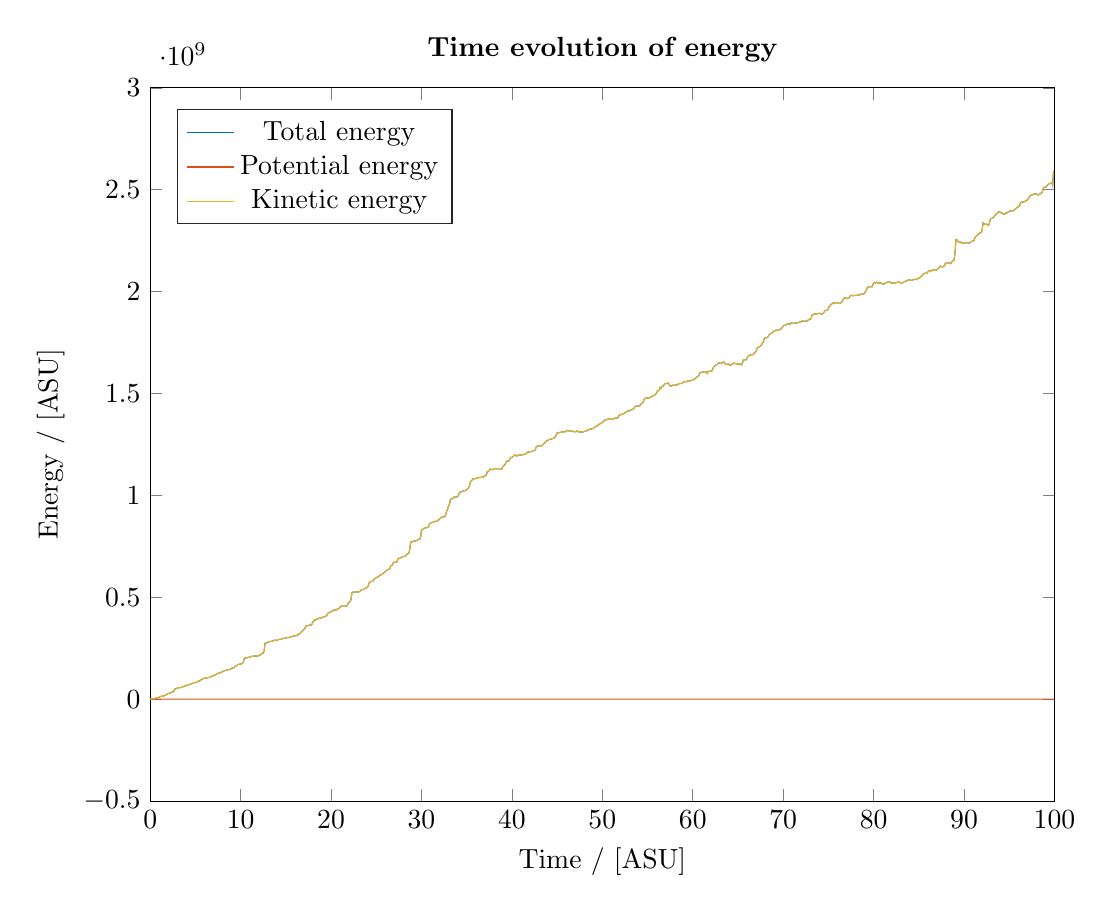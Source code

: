 % This file was created by matlab2tikz.
%
%The latest updates can be retrieved from
%  http://www.mathworks.com/matlabcentral/fileexchange/22022-matlab2tikz-matlab2tikz
%where you can also make suggestions and rate matlab2tikz.
%
\definecolor{mycolor1}{rgb}{0.0,0.447,0.741}%
\definecolor{mycolor2}{rgb}{0.85,0.325,0.098}%
\definecolor{mycolor3}{rgb}{0.929,0.694,0.125}%
%
\begin{tikzpicture}

\begin{axis}[%
width=4.521in,
height=3.566in,
at={(0.758in,0.481in)},
scale only axis,
xmin=0,
xmax=100,
xlabel={Time / [ASU]},
ymin=-500000000,
ymax=3000000000,
ylabel={Energy / [ASU]},
axis background/.style={fill=white},
title style={font=\bfseries},
title={Time evolution of energy},
legend style={draw=white!15!black},
legend pos = {north west}
]
\addplot [color=mycolor1,solid]
  table[row sep=crcr]{%
0	-857.028\\
0.1	24095.595\\
0.2	368482.819\\
0.3	1345138.075\\
0.4	2290709.743\\
0.5	4028094.697\\
0.6	5098138.107\\
0.7	5828281.208\\
0.8	6567207.687\\
0.9	7858390.809\\
1	9842270.926\\
1.1	12588912.079\\
1.2	13906521.281\\
1.3	14363649.642\\
1.4	15127580.111\\
1.5	16948566.458\\
1.6	17909643.987\\
1.7	20367468.114\\
1.8	22869417.534\\
1.9	25193878.986\\
2	28342826.453\\
2.1	28839450.394\\
2.2	30331130.325\\
2.3	32527871.729\\
2.4	34634700.035\\
2.5	35313003.667\\
2.6	38613194.399\\
2.7	48638010.549\\
2.8	50151638.155\\
2.9	52594947.347\\
3	54230397.151\\
3.1	55551364.039\\
3.2	56353883.51\\
3.3	56770473.197\\
3.4	57220501.723\\
3.5	58584395.364\\
3.6	60569094.759\\
3.7	62692067.526\\
3.8	64324208.089\\
3.9	65762722.53\\
4	67438763.694\\
4.1	69552209.753\\
4.2	70430322.409\\
4.3	71847176.29\\
4.4	73325428.205\\
4.5	75173440.891\\
4.6	76403186.433\\
4.7	78042735.944\\
4.8	80436309.977\\
4.9	81020332.279\\
5	81313509.782\\
5.1	82973294.789\\
5.2	85802275.011\\
5.3	88124809.101\\
5.4	89401665.464\\
5.5	91378296.636\\
5.6	94524164.107\\
5.7	96460820.784\\
5.8	99448900.637\\
5.9	101522748.399\\
6	102529727.869\\
6.1	103489313.321\\
6.2	104609660.097\\
6.3	105365082.445\\
6.4	105532086.523\\
6.5	106508943.873\\
6.6	108344488.38\\
6.7	110121709.841\\
6.8	111763183.377\\
6.9	113233765.036\\
7	116169073.105\\
7.1	118104490.639\\
7.2	119355631.623\\
7.3	121436893.146\\
7.4	125414597.419\\
7.5	126664833.78\\
7.6	127860903.36\\
7.7	128494359.192\\
7.8	131509667.07\\
7.9	132868415.092\\
8	135953076.513\\
8.1	137422666.276\\
8.2	139361879.153\\
8.3	141303725.826\\
8.4	142346542.104\\
8.5	142517633.704\\
8.6	144270108.287\\
8.7	145170602.052\\
8.8	145451627.126\\
8.9	147643891.664\\
9	151447749.279\\
9.1	152875540.147\\
9.2	153359136.418\\
9.3	156236432.068\\
9.4	162088141.352\\
9.5	163921802.143\\
9.6	165654966.041\\
9.7	169058975.3\\
9.8	171540103.787\\
9.9	172046015.051\\
10	172736806.825\\
10.1	173685307.564\\
10.2	175732714.434\\
10.3	183295170.197\\
10.4	200797840.364\\
10.5	201756614.886\\
10.6	202525726.569\\
10.7	203422576.566\\
10.8	203624812.417\\
10.9	205182760.122\\
11	207087252.936\\
11.1	208871185.231\\
11.2	210006366.146\\
11.3	210255337.317\\
11.4	210892225.799\\
11.5	211806782.27\\
11.6	212371310.833\\
11.7	211843505.381\\
11.8	211416643.409\\
11.9	212026648.166\\
12	214093501.26\\
12.1	216844292.764\\
12.2	217815810.938\\
12.3	221439033.829\\
12.4	225262649.954\\
12.5	225909529.348\\
12.6	236861155.367\\
12.7	275089737.413\\
12.8	275934219.246\\
12.9	277004785.041\\
13	279092318.458\\
13.1	280791193.737\\
13.2	282402272.267\\
13.3	283471815.503\\
13.4	283847235.498\\
13.5	284676749.721\\
13.6	286699415.388\\
13.7	289321199.124\\
13.8	289394353.163\\
13.9	288548264.483\\
14	288333036.015\\
14.1	290495916.64\\
14.2	293607656.521\\
14.3	293674332.207\\
14.4	293411859.06\\
14.5	294030063.274\\
14.6	295972105.034\\
14.7	298374422.487\\
14.8	298514850.406\\
14.9	299809775.519\\
15	301295545.583\\
15.1	301679837.542\\
15.2	301860737.501\\
15.3	303144766.529\\
15.4	302825554.936\\
15.5	304036624.454\\
15.6	306718791.174\\
15.7	308355795.356\\
15.8	309576938.341\\
15.9	310345230.232\\
16	311016053.138\\
16.1	312132047.851\\
16.2	312627741.037\\
16.3	311755558.013\\
16.4	320523105.808\\
16.5	320510118.379\\
16.6	323311961.732\\
16.7	330599491.707\\
16.8	332636466.876\\
16.9	339348531.985\\
17	341513488.847\\
17.1	348059683.421\\
17.2	358403752.442\\
17.3	359870723.212\\
17.4	360714889.107\\
17.5	361480827.997\\
17.6	363364939.707\\
17.7	363760352.832\\
17.8	364060902.658\\
17.9	369031431.985\\
18	381228445.351\\
18.1	383351806.615\\
18.2	388212224.37\\
18.3	388988339.403\\
18.4	391771464.538\\
18.5	394362065.189\\
18.6	395646513.83\\
18.7	397945075.072\\
18.8	398553259.531\\
18.9	398321093.928\\
19	400935192.12\\
19.1	402946871.205\\
19.2	403766205.132\\
19.3	405453707.441\\
19.4	407301724.885\\
19.5	409720817.222\\
19.6	416568717.528\\
19.7	424105779.743\\
19.8	425676240.953\\
19.9	427654736.783\\
20	429356679.885\\
20.1	431715546.836\\
20.2	434805900.016\\
20.3	437406645.877\\
20.4	437919276.065\\
20.5	438375024.856\\
20.6	438841242.669\\
20.7	442556269.413\\
20.8	443977557.285\\
20.9	446017862.133\\
21	451845473.276\\
21.1	456739353.056\\
21.2	456658388.808\\
21.3	457840365.366\\
21.4	459058450.613\\
21.5	458423564.033\\
21.6	457393070.585\\
21.7	456942850.722\\
21.8	461463687.018\\
21.9	471061340.737\\
22	477202160.446\\
22.1	478705123.467\\
22.2	488435615.822\\
22.3	521134981.07\\
22.4	525049019.831\\
22.5	525474981.692\\
22.6	525181723.696\\
22.7	526417843.803\\
22.8	527317635.269\\
22.9	525803314.78\\
23	525764500.871\\
23.1	527336477.766\\
23.2	529916180.01\\
23.3	534508518.127\\
23.4	537383594.865\\
23.5	537774918.834\\
23.6	539073024.556\\
23.7	542718243.465\\
23.8	544188970.767\\
23.9	545942054.753\\
24	548359291.418\\
24.1	554984302.575\\
24.2	570380538.207\\
24.3	574466807.614\\
24.4	577988845.924\\
24.5	578011702.542\\
24.6	578411579.288\\
24.7	584428220.55\\
24.8	590404924.963\\
24.9	592073848.182\\
25	596574298.535\\
25.1	598317854.493\\
25.2	599923718.977\\
25.3	602991148.201\\
25.4	609029281.949\\
25.5	610031740.62\\
25.6	611783496.941\\
25.7	614356030.794\\
25.8	619762472.5\\
25.9	621313001.138\\
26	626824961.062\\
26.1	631028428.175\\
26.2	632975536.466\\
26.3	637317503.427\\
26.4	636857881.196\\
26.5	640885312.772\\
26.6	655547155.768\\
26.7	656108625.583\\
26.8	660550256.619\\
26.9	670945302.995\\
27	672082068.747\\
27.1	672337396.229\\
27.2	671588972.339\\
27.3	674636400.814\\
27.4	689615127.006\\
27.5	690628514.671\\
27.6	691288078.005\\
27.7	694490135.219\\
27.8	696457350.584\\
27.9	698949610.325\\
28	701081983.089\\
28.1	701110476.721\\
28.2	701327930.533\\
28.3	706913668.055\\
28.4	712393100.571\\
28.5	713844809.682\\
28.6	716711771.837\\
28.7	733503045.282\\
28.8	772833419.303\\
28.9	771801807.24\\
29	773249530.551\\
29.1	775772936.994\\
29.2	775875972.067\\
29.3	776131906.682\\
29.4	776892489.825\\
29.5	778718693.825\\
29.6	782384381.419\\
29.7	783736132.082\\
29.8	784526552.968\\
29.9	797055720.987\\
30	828863502.765\\
30.1	832206763.158\\
30.2	836010140.576\\
30.3	839251587.773\\
30.4	840305339.174\\
30.5	840682339.223\\
30.6	843107040.335\\
30.7	843385574.657\\
30.8	850170535.981\\
30.9	860510453.428\\
31	864409603.942\\
31.1	865876117.845\\
31.2	867386709.615\\
31.3	869203327.748\\
31.4	871660151.973\\
31.5	872530483.714\\
31.6	871793126.049\\
31.7	872529825.107\\
31.8	877423351.038\\
31.9	879501291.497\\
32	884453700.066\\
32.1	890333747.434\\
32.2	892744598.295\\
32.3	892568006.156\\
32.4	892965184.527\\
32.5	895343971.865\\
32.6	897992503.328\\
32.7	908114588.179\\
32.8	925772853.223\\
32.9	933854707.696\\
33	949296104.036\\
33.1	955990115.292\\
33.2	980614635.996\\
33.3	982956699.6\\
33.4	983319565.263\\
33.5	986299351.815\\
33.6	992092337.619\\
33.7	991302294.249\\
33.8	991762740.753\\
33.9	993054676.699\\
34	993696786.411\\
34.1	1001540458.556\\
34.2	1015023931.49\\
34.3	1015780728.151\\
34.4	1016751732.99\\
34.5	1019171647.459\\
34.6	1022140667.518\\
34.7	1022564790.136\\
34.8	1023121233.616\\
34.9	1024806163.233\\
35	1028785406.086\\
35.1	1032874669.395\\
35.2	1037902989.375\\
35.3	1046999064.637\\
35.4	1064123329.807\\
35.5	1071087316.509\\
35.6	1075257695.3\\
35.7	1081634225.856\\
35.8	1081537325.437\\
35.9	1081490625.206\\
36	1082733629.266\\
36.1	1085170346.965\\
36.2	1085906372.681\\
36.3	1086549615.861\\
36.4	1088138541.447\\
36.5	1088233421.299\\
36.6	1088943423.403\\
36.7	1089245190.323\\
36.8	1089039622.914\\
36.9	1091880696.737\\
37	1095410000.53\\
37.1	1098402579.748\\
37.2	1104354511.817\\
37.3	1117948195.279\\
37.4	1116979530.316\\
37.5	1123491614.956\\
37.6	1129826667.457\\
37.7	1127242691.253\\
37.8	1126277576.082\\
37.9	1127917017.317\\
38	1129778620.183\\
38.1	1132234809.523\\
38.2	1130428043.907\\
38.3	1130496227.382\\
38.4	1131174434.012\\
38.5	1131264677.596\\
38.6	1130486941.495\\
38.7	1127698748.632\\
38.8	1128346731.946\\
38.9	1131207661.584\\
39	1141213078.985\\
39.1	1144948798.707\\
39.2	1148742653.11\\
39.3	1156374927.769\\
39.4	1167012101.976\\
39.5	1169185376.652\\
39.6	1168393917.066\\
39.7	1171038776.861\\
39.8	1181978944.466\\
39.9	1186827991.039\\
40	1185727429.707\\
40.1	1189182735.007\\
40.2	1195278690.298\\
40.3	1196886524.425\\
40.4	1198648024.67\\
40.5	1192796864.775\\
40.6	1194533946.922\\
40.7	1197305763.411\\
40.8	1199186418.477\\
40.9	1198366068.734\\
41	1197631024.409\\
41.1	1198619882.67\\
41.2	1200638965.491\\
41.3	1200729070.059\\
41.4	1201487189.67\\
41.5	1203977473.947\\
41.6	1206406568.102\\
41.7	1210202362.248\\
41.8	1213299184.67\\
41.9	1212344590.212\\
42	1215113236.231\\
42.1	1215191825.408\\
42.2	1216120725.395\\
42.3	1218305612.372\\
42.4	1219545917.352\\
42.5	1219974041.12\\
42.6	1225819202.712\\
42.7	1238988956.551\\
42.8	1241912797.819\\
42.9	1244002905.19\\
43	1243897355.9\\
43.1	1243362306.228\\
43.2	1242351055.361\\
43.3	1244611985.344\\
43.4	1248910405.671\\
43.5	1251826949.749\\
43.6	1256472603.502\\
43.7	1262531021.57\\
43.8	1266729073.678\\
43.9	1269107209.485\\
44	1271268898.143\\
44.1	1274033405.375\\
44.2	1275725984.4\\
44.3	1274935965.373\\
44.4	1277750788.75\\
44.5	1279049902.824\\
44.6	1279731645.903\\
44.7	1282409681.661\\
44.8	1288971626.207\\
44.9	1296112957.633\\
45	1306311802.264\\
45.1	1306897043.952\\
45.2	1308305152.58\\
45.3	1308825768.588\\
45.4	1309664897.378\\
45.5	1310650990.221\\
45.6	1312144672.609\\
45.7	1311907227.352\\
45.8	1311878248.857\\
45.9	1312294749.738\\
46	1314506323.615\\
46.1	1319556658.128\\
46.2	1316967424.727\\
46.3	1316987108.897\\
46.4	1315940881.725\\
46.5	1314444362.637\\
46.6	1315499997.726\\
46.7	1315409004.103\\
46.8	1314508259.622\\
46.9	1312090102.592\\
47	1311962730.633\\
47.1	1313805624.704\\
47.2	1316683052.76\\
47.3	1312551715.471\\
47.4	1313508016.364\\
47.5	1311186891.996\\
47.6	1311092266.006\\
47.7	1311549870.543\\
47.8	1310248024.024\\
47.9	1312142260.973\\
48	1314713527.705\\
48.1	1313999488.572\\
48.2	1314652622.692\\
48.3	1319787940.61\\
48.4	1321506241.164\\
48.5	1322547862.301\\
48.6	1325398673.28\\
48.7	1325871192.129\\
48.8	1326012716.147\\
48.9	1327923115.218\\
49	1328454457.0\\
49.1	1331951614.497\\
49.2	1337515103.172\\
49.3	1337928896.512\\
49.4	1340476160.597\\
49.5	1344285019.811\\
49.6	1346677004.036\\
49.7	1350677681.963\\
49.8	1352534760.33\\
49.9	1355737396.091\\
50	1358506912.345\\
50.1	1361089515.523\\
50.2	1367286016.499\\
50.3	1370310724.529\\
50.4	1370444119.921\\
50.5	1372131811.698\\
50.6	1374299860.658\\
50.7	1376566877.053\\
50.8	1376057202.834\\
50.9	1374983351.699\\
51	1372916186.044\\
51.1	1372282905.252\\
51.2	1373979585.259\\
51.3	1376785609.113\\
51.4	1380074831.484\\
51.5	1381372875.117\\
51.6	1379776062.255\\
51.7	1380415047.614\\
51.8	1388955414.598\\
51.9	1393510674.645\\
52	1397852387.504\\
52.1	1396184032.184\\
52.2	1396140507.8\\
52.3	1400861719.196\\
52.4	1402922048.397\\
52.5	1405428127.391\\
52.6	1408371775.73\\
52.7	1411840610.07\\
52.8	1413871343.929\\
52.9	1414359854.588\\
53	1414450117.193\\
53.1	1417937604.493\\
53.2	1420662194.954\\
53.3	1421263226.093\\
53.4	1423513029.73\\
53.5	1428353715.775\\
53.6	1434627586.598\\
53.7	1437403939.163\\
53.8	1439344967.044\\
53.9	1438601600.297\\
54	1437946555.964\\
54.1	1438516371.943\\
54.2	1444208033.509\\
54.3	1450451803.773\\
54.4	1450900280.39\\
54.5	1456747364.081\\
54.6	1469253633.69\\
54.7	1475079729.293\\
54.8	1476689827.754\\
54.9	1479544382.539\\
55	1477743310.402\\
55.1	1476858897.763\\
55.2	1478991578.251\\
55.3	1480889509.731\\
55.4	1483293000.186\\
55.5	1486630151.566\\
55.6	1487906523.537\\
55.7	1490092851.88\\
55.8	1492800231.528\\
55.9	1496897967.457\\
56	1503447022.234\\
56.1	1510886324.596\\
56.2	1515183534.635\\
56.3	1515684323.208\\
56.4	1530421868.579\\
56.5	1526182007.037\\
56.6	1534658709.821\\
56.7	1535475889.843\\
56.8	1541542492.706\\
56.9	1547079000.121\\
57	1548295552.814\\
57.1	1548977612.258\\
57.2	1550517853.367\\
57.3	1551567178.012\\
57.4	1544415794.295\\
57.5	1537995008.048\\
57.6	1536248653.315\\
57.7	1537554615.663\\
57.8	1541162988.599\\
57.9	1541257172.74\\
58	1539860591.511\\
58.1	1541696881.35\\
58.2	1540714835.739\\
58.3	1543763790.976\\
58.4	1546414356.438\\
58.5	1548996991.944\\
58.6	1548506763.794\\
58.7	1548671008.634\\
58.8	1551001122.29\\
58.9	1554247429.92\\
59	1556755475.21\\
59.1	1558813759.891\\
59.2	1558719716.039\\
59.3	1557569666.042\\
59.4	1560291380.299\\
59.5	1563815177.649\\
59.6	1561257314.39\\
59.7	1561727147.668\\
59.8	1564100843.95\\
59.9	1564587019.896\\
60	1567084133.058\\
60.1	1570006783.239\\
60.2	1571853985.086\\
60.3	1574024327.636\\
60.4	1579612594.936\\
60.5	1584022132.428\\
60.6	1583149544.986\\
60.7	1591504915.774\\
60.8	1603202057.767\\
60.9	1602037555.389\\
61	1604509829.757\\
61.1	1605798508.587\\
61.2	1604865004.826\\
61.3	1604001667.82\\
61.4	1604406063.514\\
61.5	1606526755.625\\
61.6	1599173580.005\\
61.7	1608972379.319\\
61.8	1607949752.988\\
61.9	1609001590.242\\
62	1611049024.036\\
62.1	1610769991.553\\
62.2	1618388204.72\\
62.3	1630058140.546\\
62.4	1634027790.858\\
62.5	1637746198.175\\
62.6	1640729532.575\\
62.7	1643588402.127\\
62.8	1648205186.158\\
62.9	1650716427.216\\
63	1649484764.395\\
63.1	1647460595.677\\
63.2	1649475669.412\\
63.3	1650836844.263\\
63.4	1656676435.571\\
63.5	1652085303.965\\
63.6	1645068372.341\\
63.7	1641750946.112\\
63.8	1642898536.647\\
63.9	1644777481.439\\
64	1643831061.139\\
64.1	1637509100.336\\
64.2	1639954745.742\\
64.3	1642545817.316\\
64.4	1643777305.618\\
64.5	1649052047.807\\
64.6	1648758501.887\\
64.7	1647202533.014\\
64.8	1646086494.228\\
64.9	1645301065.132\\
65	1643518394.724\\
65.1	1646983044.408\\
65.2	1644522953.713\\
65.3	1640736757.793\\
65.4	1640789416.216\\
65.5	1651678603.773\\
65.6	1665133849.23\\
65.7	1665875072.951\\
65.8	1664834175.612\\
65.9	1666196728.804\\
66	1673395631.671\\
66.1	1682481219.965\\
66.2	1685683257.373\\
66.3	1687475995.58\\
66.4	1689294625.55\\
66.5	1690480936.173\\
66.6	1689785241.872\\
66.7	1692005246.361\\
66.8	1697801921.43\\
66.9	1700409752.307\\
67	1707822413.372\\
67.1	1720961738.81\\
67.2	1725543641.783\\
67.3	1728367246.453\\
67.4	1729825154.592\\
67.5	1731921791.852\\
67.6	1739397315.49\\
67.7	1746004680.234\\
67.8	1753909409.657\\
67.9	1767317968.116\\
68	1774404754.525\\
68.1	1773425377.341\\
68.2	1774115264.611\\
68.3	1777219017.164\\
68.4	1784591530.605\\
68.5	1792052895.188\\
68.6	1793513549.815\\
68.7	1795373826.108\\
68.8	1798869428.24\\
68.9	1804217881.691\\
69	1805114086.604\\
69.1	1808517665.389\\
69.2	1810823114.066\\
69.3	1810891588.445\\
69.4	1809285962.362\\
69.5	1810562232.576\\
69.6	1814092611.524\\
69.7	1814147450.402\\
69.8	1818905920.875\\
69.9	1823922463.693\\
70	1830286157.584\\
70.1	1834876575.175\\
70.2	1833906903.797\\
70.3	1836045605.989\\
70.4	1840951420.495\\
70.5	1843905307.517\\
70.6	1841454580.611\\
70.7	1840562427.695\\
70.8	1841658293.469\\
70.9	1846466521.814\\
71	1845780592.59\\
71.1	1844106467.879\\
71.2	1844117895.758\\
71.3	1846042458.624\\
71.4	1846226978.129\\
71.5	1845858767.619\\
71.6	1848015224.112\\
71.7	1848937448.165\\
71.8	1850183424.56\\
71.9	1850945907.365\\
72	1852761174.543\\
72.1	1856033024.178\\
72.2	1854944088.728\\
72.3	1855192689.445\\
72.4	1855415407.363\\
72.5	1855520608.563\\
72.6	1855334487.586\\
72.7	1857856031.45\\
72.8	1861959653.053\\
72.9	1865181942.258\\
73	1863292849.768\\
73.1	1870472196.91\\
73.2	1885442582.007\\
73.3	1886427694.461\\
73.4	1889659075.037\\
73.5	1892850018.176\\
73.6	1888945659.423\\
73.7	1888740997.505\\
73.8	1891715634.396\\
73.9	1893194068.704\\
74	1893856538.809\\
74.1	1892293977.856\\
74.2	1889609832.964\\
74.3	1890922919.373\\
74.4	1892544500.957\\
74.5	1897331996.743\\
74.6	1906119244.277\\
74.7	1908247083.604\\
74.8	1908458736.614\\
74.9	1910545419.317\\
75	1917496251.013\\
75.1	1926696380.918\\
75.2	1930920933.659\\
75.3	1936547014.084\\
75.4	1940007644.065\\
75.5	1944059548.868\\
75.6	1943986203.365\\
75.7	1944134788.243\\
75.8	1946803298.557\\
75.9	1945479553.044\\
76	1942811686.97\\
76.1	1943213454.202\\
76.2	1942576773.581\\
76.3	1942816517.638\\
76.4	1945954979.858\\
76.5	1950048285.524\\
76.6	1958580937.251\\
76.7	1966087290.755\\
76.8	1969489753.82\\
76.9	1969848494.705\\
77	1966988521.867\\
77.1	1965679292.747\\
77.2	1968865294.907\\
77.3	1970871744.975\\
77.4	1977831886.065\\
77.5	1982025659.366\\
77.6	1981616171.353\\
77.7	1979169189.579\\
77.8	1980806881.22\\
77.9	1981896094.471\\
78	1981150322.419\\
78.1	1981800765.755\\
78.2	1982735524.444\\
78.3	1982754407.245\\
78.4	1982470816.974\\
78.5	1985451673.724\\
78.6	1988495947.704\\
78.7	1989918424.767\\
78.8	1989188477.797\\
78.9	1987948173.67\\
79	1992454027.447\\
79.1	1999294664.927\\
79.2	2006035052.9\\
79.3	2020081690.96\\
79.4	2021551875.76\\
79.5	2022935809.587\\
79.6	2024699096.51\\
79.7	2025001472.889\\
79.8	2023076182.158\\
79.9	2030568785.891\\
80	2041752520.866\\
80.1	2040351509.525\\
80.2	2042983086.797\\
80.3	2046898440.923\\
80.4	2044500054.91\\
80.5	2041141109.99\\
80.6	2041698806.031\\
80.7	2044850644.206\\
80.8	2042698908.355\\
80.9	2039896243.528\\
81	2037658153.651\\
81.1	2036465289.091\\
81.2	2039541252.302\\
81.3	2043696710.019\\
81.4	2043276699.161\\
81.5	2044725575.592\\
81.6	2048606675.255\\
81.7	2049071006.379\\
81.8	2048137872.976\\
81.9	2043923412.144\\
82	2042831194.955\\
82.1	2041065895.39\\
82.2	2040774504.834\\
82.3	2043756921.895\\
82.4	2042570979.568\\
82.5	2043948713.906\\
82.6	2045755375.865\\
82.7	2045923198.093\\
82.8	2047161665.977\\
82.9	2045211874.012\\
83	2040081213.55\\
83.1	2040636768.014\\
83.2	2043099401.639\\
83.3	2045478915.503\\
83.4	2048461416.186\\
83.5	2050879071.448\\
83.6	2052658484.967\\
83.7	2054476910.306\\
83.8	2056008560.416\\
83.9	2058044639.008\\
84	2057283279.719\\
84.1	2055288367.911\\
84.2	2055251597.293\\
84.3	2056893600.173\\
84.4	2058031736.443\\
84.5	2060305776.977\\
84.6	2060992945.785\\
84.7	2059191712.755\\
84.8	2060091308.785\\
84.9	2064847179.993\\
85	2065164733.166\\
85.1	2066931059.156\\
85.2	2073450170.022\\
85.3	2075757910.971\\
85.4	2078991518.614\\
85.5	2086538643.302\\
85.6	2088810276.132\\
85.7	2090695152.259\\
85.8	2088377410.665\\
85.9	2090870684.126\\
86	2096158853.907\\
86.1	2102326796.935\\
86.2	2104127203.635\\
86.3	2099208391.084\\
86.4	2103703327.422\\
86.5	2105398137.67\\
86.6	2107216620.353\\
86.7	2108018305.873\\
86.8	2104903671.565\\
86.9	2103605989.735\\
87	2108213898.103\\
87.1	2113475070.155\\
87.2	2114108843.513\\
87.3	2120425823.767\\
87.4	2126059141.579\\
87.5	2122526207.987\\
87.6	2121213543.053\\
87.7	2122162819.522\\
87.8	2124868208.046\\
87.9	2135504152.225\\
88	2140714743.45\\
88.1	2138161348.978\\
88.2	2138860851.784\\
88.3	2142290040.792\\
88.4	2138548140.589\\
88.5	2137930170.484\\
88.6	2142263610.795\\
88.7	2148706922.203\\
88.8	2153717290.46\\
88.9	2155688957.396\\
89	2186426103.306\\
89.1	2255848590.838\\
89.2	2256569837.861\\
89.3	2248656774.0\\
89.4	2242207301.444\\
89.5	2244830384.944\\
89.6	2243653057.927\\
89.7	2239417211.356\\
89.8	2237876498.028\\
89.9	2237668600.433\\
90	2238172071.827\\
90.1	2239568659.522\\
90.2	2241671616.471\\
90.3	2239866302.754\\
90.4	2239084892.589\\
90.5	2238944186.267\\
90.6	2237865891.605\\
90.7	2240624645.012\\
90.8	2245822016.035\\
90.9	2247445402.894\\
91	2247046090.174\\
91.1	2251381843.531\\
91.2	2264213109.655\\
91.3	2268958912.215\\
91.4	2274240909.022\\
91.5	2277585308.441\\
91.6	2281812282.319\\
91.7	2286357363.484\\
91.8	2288588337.729\\
91.9	2290228116.896\\
92	2301631154.601\\
92.1	2337272629.925\\
92.2	2332599650.79\\
92.3	2330639672.538\\
92.4	2330546795.692\\
92.5	2330820718.557\\
92.6	2327525609.925\\
92.7	2326339155.258\\
92.8	2334933482.715\\
92.9	2355444458.873\\
93	2359491849.224\\
93.1	2359366681.967\\
93.2	2362181059.086\\
93.3	2365303004.539\\
93.4	2372819520.613\\
93.5	2379927810.388\\
93.6	2381780271.999\\
93.7	2385715110.969\\
93.8	2390900603.804\\
93.9	2392892988.247\\
94	2389090656.804\\
94.1	2387275756.675\\
94.2	2385726900.281\\
94.3	2382616713.441\\
94.4	2379724076.268\\
94.5	2380589573.029\\
94.6	2384809351.415\\
94.7	2386513804.824\\
94.8	2387316574.898\\
94.9	2392097186.476\\
95	2394342158.004\\
95.1	2395661921.657\\
95.2	2396195773.325\\
95.3	2396488469.6\\
95.4	2396079182.019\\
95.5	2398295100.644\\
95.6	2403261442.12\\
95.7	2406278970.045\\
95.8	2410223745.266\\
95.9	2413997949.846\\
96	2417192988.039\\
96.1	2420331432.973\\
96.2	2429484546.417\\
96.3	2438413698.65\\
96.4	2439547707.686\\
96.5	2438692207.448\\
96.6	2439318171.156\\
96.7	2442481475.118\\
96.8	2443917127.729\\
96.9	2447237096.305\\
97	2450379055.586\\
97.1	2455752880.705\\
97.2	2463421725.768\\
97.3	2468716584.043\\
97.4	2473394218.351\\
97.5	2475644416.186\\
97.6	2475421301.092\\
97.7	2479615930.929\\
97.8	2480707742.534\\
97.9	2479824636.866\\
98	2479124407.412\\
98.1	2476014830.673\\
98.2	2474358998.329\\
98.3	2476628489.673\\
98.4	2479423235.132\\
98.5	2483319638.309\\
98.6	2484557073.146\\
98.7	2494763505.791\\
98.8	2512202235.991\\
98.9	2511083925.266\\
99	2512385001.145\\
99.1	2515175978.707\\
99.2	2519896516.648\\
99.3	2526145894.866\\
99.4	2528827832.158\\
99.5	2531273789.312\\
99.6	2531410654.32\\
99.7	2535016865.289\\
99.8	2522580921.215\\
99.9	2592106061.866\\
};
\addlegendentry{Total energy};

\addplot [color=mycolor2,solid]
  table[row sep=crcr]{%
0	-857.028\\
0.1	-133.282\\
0.2	2576.556\\
0.3	2281.393\\
0.4	2752.748\\
0.5	2594.49\\
0.6	1989.902\\
0.7	1856.276\\
0.8	2670.369\\
0.9	2521.195\\
1	2711.327\\
1.1	2702.389\\
1.2	2222.409\\
1.3	1895.648\\
1.4	2760.403\\
1.5	1977.659\\
1.6	2936.103\\
1.7	2636.902\\
1.8	2542.543\\
1.9	2568.454\\
2	2642.501\\
2.1	2101.541\\
2.2	2482.14\\
2.3	2690.332\\
2.4	1887.114\\
2.5	2160.667\\
2.6	3435.67\\
2.7	2517.383\\
2.8	2840.878\\
2.9	2508.415\\
3	2549.292\\
3.1	1954.463\\
3.2	1976.207\\
3.3	2058.327\\
3.4	2419.343\\
3.5	2583.782\\
3.6	2497.281\\
3.7	2727.568\\
3.8	2018.007\\
3.9	2338.714\\
4	2590.197\\
4.1	2669.299\\
4.2	2603.273\\
4.3	2228.711\\
4.4	2925.047\\
4.5	2226.802\\
4.6	2720.529\\
4.7	2734.031\\
4.8	2344.014\\
4.9	2498.616\\
5	2319.028\\
5.1	2757.753\\
5.2	2436.302\\
5.3	2440.45\\
5.4	2153.143\\
5.5	2449.431\\
5.6	2750.014\\
5.7	3178.024\\
5.8	2619.542\\
5.9	2409.164\\
6	2168.5\\
6.1	2218.77\\
6.2	2344.902\\
6.3	1823.183\\
6.4	2506.574\\
6.5	2334.566\\
6.6	2802.244\\
6.7	2597.145\\
6.8	2055.29\\
6.9	2583.32\\
7	2877.056\\
7.1	2302.13\\
7.2	2337.671\\
7.3	2812.739\\
7.4	2670.388\\
7.5	2575.486\\
7.6	2385.416\\
7.7	2773.729\\
7.8	1827.87\\
7.9	3008.709\\
8	2348.938\\
8.1	2104.52\\
8.2	2508.097\\
8.3	2638.227\\
8.4	2333.785\\
8.5	2618.132\\
8.6	2150.948\\
8.7	2612.565\\
8.8	2398.857\\
8.9	2567.571\\
9	2633.161\\
9.1	2641.103\\
9.2	2636.808\\
9.3	3004.046\\
9.4	2585.688\\
9.5	2474.264\\
9.6	2527.927\\
9.7	2216.919\\
9.8	2293.832\\
9.9	2469.389\\
10	2224.589\\
10.1	2931.483\\
10.2	2617.343\\
10.3	2959.496\\
10.4	2759.518\\
10.5	2514.784\\
10.6	2706.628\\
10.7	2249.164\\
10.8	2573.354\\
10.9	2226.909\\
11	2287.587\\
11.1	2395.121\\
11.2	2039.359\\
11.3	1970.876\\
11.4	2262.551\\
11.5	1723.103\\
11.6	2240.188\\
11.7	2446.054\\
11.8	1934.57\\
11.9	2481.168\\
12	2614.729\\
12.1	2648.099\\
12.2	1999.669\\
12.3	2629.07\\
12.4	2487.482\\
12.5	2107.964\\
12.6	3975.043\\
12.7	2371.991\\
12.8	2297.235\\
12.9	2865.072\\
13	2540.367\\
13.1	2292.158\\
13.2	1926.424\\
13.3	2061.392\\
13.4	3025.674\\
13.5	2762.316\\
13.6	3001.367\\
13.7	2578.301\\
13.8	2296.453\\
13.9	2657.211\\
14	2617.494\\
14.1	2738.155\\
14.2	2041.162\\
14.3	2584.723\\
14.4	3036.102\\
14.5	2533.733\\
14.6	2603.144\\
14.7	2620.356\\
14.8	2614.934\\
14.9	2163.535\\
15	2542.981\\
15.1	2327.771\\
15.2	2778.917\\
15.3	1919.508\\
15.4	2422.406\\
15.5	2734.802\\
15.6	2609.235\\
15.7	2299.46\\
15.8	2579.967\\
15.9	2056.653\\
16	1995.602\\
16.1	2359.503\\
16.2	2024.222\\
16.3	3366.233\\
16.4	2049.695\\
16.5	2549.365\\
16.6	3193.921\\
16.7	2709.584\\
16.8	3113.711\\
16.9	2450.986\\
17	2758.373\\
17.1	3199.809\\
17.2	2328.795\\
17.3	2211.887\\
17.4	2424.046\\
17.5	2641.639\\
17.6	2420.99\\
17.7	2622.95\\
17.8	2370.786\\
17.9	2708.507\\
18	2457.821\\
18.1	3210.177\\
18.2	2076.525\\
18.3	2192.109\\
18.4	2407.781\\
18.5	2294.065\\
18.6	2266.412\\
18.7	2026.648\\
18.8	2835.663\\
18.9	2624.007\\
19	2551.633\\
19.1	3050.419\\
19.2	2393.86\\
19.3	2655.146\\
19.4	2300.852\\
19.5	2314.111\\
19.6	3012.876\\
19.7	2285.456\\
19.8	2460.872\\
19.9	2307.875\\
20	2944.287\\
20.1	2576.067\\
20.2	2807.78\\
20.3	2473.284\\
20.4	2052.199\\
20.5	2537.095\\
20.6	3453.863\\
20.7	2461.376\\
20.8	2167.325\\
20.9	2554.427\\
21	2610.593\\
21.1	2131.218\\
21.2	2325.293\\
21.3	2434.22\\
21.4	2548.448\\
21.5	1881.914\\
21.6	2209.974\\
21.7	2854.334\\
21.8	2753.066\\
21.9	3331.822\\
22	2530.408\\
22.1	2443.741\\
22.2	3843.753\\
22.3	3218.534\\
22.4	2630.076\\
22.5	2178.936\\
22.6	2152.663\\
22.7	2381.949\\
22.8	2283.03\\
22.9	2096.961\\
23	2250.125\\
23.1	2641.904\\
23.2	3058.63\\
23.3	2238.146\\
23.4	2261.982\\
23.5	2913.758\\
23.6	2644.557\\
23.7	2577.443\\
23.8	2670.691\\
23.9	2890.576\\
24	1699.935\\
24.1	3758.519\\
24.2	2196.597\\
24.3	2868.49\\
24.4	2366.398\\
24.5	1896.728\\
24.6	2539.721\\
24.7	3179.797\\
24.8	2009.211\\
24.9	3098.89\\
25	2650.108\\
25.1	2098.622\\
25.2	2579.512\\
25.3	2807.943\\
25.4	2168.913\\
25.5	2169.27\\
25.6	2980.549\\
25.7	2787.569\\
25.8	1780.51\\
25.9	3281.576\\
26	2539.769\\
26.1	2000.916\\
26.2	3101.941\\
26.3	2367.313\\
26.4	2309.358\\
26.5	3582.597\\
26.6	2507.676\\
26.7	2826.926\\
26.8	3398.602\\
26.9	2220.788\\
27	2213.838\\
27.1	2413.235\\
27.2	2362.872\\
27.3	3315.776\\
27.4	2979.124\\
27.5	2525.589\\
27.6	3160.618\\
27.7	2396.056\\
27.8	2614.792\\
27.9	2531.967\\
28	1854.899\\
28.1	2166.778\\
28.2	2079.888\\
28.3	2781.175\\
28.4	2543.175\\
28.5	3097.656\\
28.6	2195.711\\
28.7	3668.038\\
28.8	2645.074\\
28.9	2330.588\\
29	2661.853\\
29.1	2280.753\\
29.2	2595.526\\
29.3	2300.824\\
29.4	2081.247\\
29.5	2562.25\\
29.6	2050.17\\
29.7	2491.079\\
29.8	1786.572\\
29.9	3202.259\\
30	2331.104\\
30.1	2528.889\\
30.2	2637.954\\
30.3	2328.289\\
30.4	1832.739\\
30.5	2313.631\\
30.6	2107.278\\
30.7	2733.028\\
30.8	2861.858\\
30.9	2277.452\\
31	2510.331\\
31.1	1996.327\\
31.2	2331.374\\
31.3	2464.748\\
31.4	2507.802\\
31.5	2266.937\\
31.6	3334.362\\
31.7	3038.619\\
31.8	2645.327\\
31.9	2535.327\\
32	2908.992\\
32.1	2462.189\\
32.2	2460.43\\
32.3	1980.861\\
32.4	2441.912\\
32.5	2181.227\\
32.6	2921.725\\
32.7	3242.754\\
32.8	1994.838\\
32.9	3262.156\\
33	2739.347\\
33.1	3629.539\\
33.2	2174.473\\
33.3	2341.154\\
33.4	2666.894\\
33.5	2715.68\\
33.6	2512.921\\
33.7	2900.626\\
33.8	2259.326\\
33.9	2327.611\\
34	2283.156\\
34.1	2789.572\\
34.2	2662.189\\
34.3	2637.677\\
34.4	2449.067\\
34.5	2055.081\\
34.6	2087.814\\
34.7	3030.105\\
34.8	2966.086\\
34.9	2886.897\\
35	2456.121\\
35.1	2094.316\\
35.2	3143.902\\
35.3	3166.593\\
35.4	2751.324\\
35.5	2277.958\\
35.6	2700.738\\
35.7	2009.965\\
35.8	2623.866\\
35.9	2355.141\\
36	2104.069\\
36.1	2817.47\\
36.2	2211.388\\
36.3	2519.795\\
36.4	2522.038\\
36.5	2138.596\\
36.6	2348.626\\
36.7	2200.505\\
36.8	2630.558\\
36.9	1973.461\\
37	2678.209\\
37.1	2467.975\\
37.2	2768.677\\
37.3	2415.257\\
37.4	2780.416\\
37.5	3243.982\\
37.6	2437.026\\
37.7	2387.044\\
37.8	2810.875\\
37.9	2020.057\\
38	2578.655\\
38.1	2125.575\\
38.2	2495.228\\
38.3	2413.901\\
38.4	2607.47\\
38.5	2287.541\\
38.6	1975.506\\
38.7	2680.234\\
38.8	2263.099\\
38.9	2655.075\\
39	2279.646\\
39.1	2789.247\\
39.2	3421.242\\
39.3	3074.35\\
39.4	2430.182\\
39.5	2592.656\\
39.6	2429.713\\
39.7	2895.842\\
39.8	2737.242\\
39.9	1589.237\\
40	2482.548\\
40.1	2895.226\\
40.2	2464.095\\
40.3	2201.707\\
40.4	2150.971\\
40.5	3537.758\\
40.6	2815.682\\
40.7	2103.507\\
40.8	2400.521\\
40.9	2465.641\\
41	2416.42\\
41.1	2344.789\\
41.2	2382.79\\
41.3	2215.788\\
41.4	2765.918\\
41.5	2688.863\\
41.6	2413.697\\
41.7	2355.78\\
41.8	2678.673\\
41.9	2200.752\\
42	2554.194\\
42.1	2523.566\\
42.2	2020.956\\
42.3	2592.522\\
42.4	2251.118\\
42.5	2612.13\\
42.6	3105.34\\
42.7	2611.359\\
42.8	2052.145\\
42.9	2540.112\\
43	2763.747\\
43.1	2288.963\\
43.2	2851.581\\
43.3	2520.749\\
43.4	1961.185\\
43.5	2380.187\\
43.6	2214.59\\
43.7	2325.798\\
43.8	2367.075\\
43.9	2231.156\\
44	2376.023\\
44.1	2671.742\\
44.2	2518.173\\
44.3	2926.47\\
44.4	2576.226\\
44.5	1993.91\\
44.6	1968.266\\
44.7	2708.82\\
44.8	3138.234\\
44.9	3941.333\\
45	2465.771\\
45.1	2687.167\\
45.2	2602.788\\
45.3	2679.051\\
45.4	2487.814\\
45.5	1817.373\\
45.6	2052.478\\
45.7	2491.361\\
45.8	2505.829\\
45.9	2191.878\\
46	2897.266\\
46.1	2300.718\\
46.2	3183.816\\
46.3	2468.63\\
46.4	2148.217\\
46.5	1817.74\\
46.6	3294.499\\
46.7	2372.829\\
46.8	2440.696\\
46.9	2935.767\\
47	2310.911\\
47.1	2534.658\\
47.2	1949.299\\
47.3	3240.487\\
47.4	3031.842\\
47.5	2170.448\\
47.6	2930.539\\
47.7	2420.381\\
47.8	2830.662\\
47.9	2385.433\\
48	2821.239\\
48.1	2383.333\\
48.2	2591.54\\
48.3	2342.574\\
48.4	2985.714\\
48.5	3058.115\\
48.6	2294.275\\
48.7	1810.996\\
48.8	2210.218\\
48.9	2121.479\\
49	2192.84\\
49.1	2584.5\\
49.2	2558.082\\
49.3	2387.742\\
49.4	2454.552\\
49.5	2631.102\\
49.6	2543.274\\
49.7	2389.8\\
49.8	2655.038\\
49.9	2612.024\\
50	2478.518\\
50.1	2462.918\\
50.2	2445.35\\
50.3	2364.467\\
50.4	2377.213\\
50.5	2410.117\\
50.6	2357.038\\
50.7	2723.181\\
50.8	2893.432\\
50.9	2722.37\\
51	2146.335\\
51.1	2435.49\\
51.2	2604.299\\
51.3	2878.352\\
51.4	2325.5\\
51.5	2334.704\\
51.6	2260.287\\
51.7	3202.352\\
51.8	1785.916\\
51.9	2524.851\\
52	2291.307\\
52.1	2218.878\\
52.2	2877.356\\
52.3	2490.728\\
52.4	2957.15\\
52.5	2502.509\\
52.6	2149.81\\
52.7	2386.001\\
52.8	2935.464\\
52.9	2559.352\\
53	2456.17\\
53.1	2828.659\\
53.2	2551.891\\
53.3	2405.407\\
53.4	2652.579\\
53.5	2590.276\\
53.6	2487.776\\
53.7	2679.427\\
53.8	2350.698\\
53.9	2110.741\\
54	2257.583\\
54.1	2080.906\\
54.2	3297.4\\
54.3	2691.707\\
54.4	2388.961\\
54.5	3174.247\\
54.6	2731.369\\
54.7	2516.526\\
54.8	3289.477\\
54.9	1924.969\\
55	2766.137\\
55.1	2131.285\\
55.2	2254.782\\
55.3	2547.857\\
55.4	2563.924\\
55.5	2761.647\\
55.6	2205.034\\
55.7	2019.788\\
55.8	2448.928\\
55.9	2410.452\\
56	2930.671\\
56.1	2402.13\\
56.2	2603.007\\
56.3	3683.347\\
56.4	2742.656\\
56.5	3293.45\\
56.6	2107.823\\
56.7	2418.824\\
56.8	2568.844\\
56.9	2389.072\\
57	2699.852\\
57.1	2194.81\\
57.2	2258.337\\
57.3	1757.726\\
57.4	2649.176\\
57.5	2198.0\\
57.6	2466.614\\
57.7	2402.311\\
57.8	2554.692\\
57.9	2399.841\\
58	2570.092\\
58.1	2043.914\\
58.2	2631.229\\
58.3	2437.799\\
58.4	3088.426\\
58.5	2197.47\\
58.6	1928.049\\
58.7	2975.36\\
58.8	2825.923\\
58.9	3053.445\\
59	3021.861\\
59.1	2180.269\\
59.2	2155.054\\
59.3	2595.91\\
59.4	2782.103\\
59.5	2481.921\\
59.6	2827.94\\
59.7	3059.04\\
59.8	2318.997\\
59.9	2049.876\\
60	2724.863\\
60.1	2438.858\\
60.2	2510.209\\
60.3	1828.356\\
60.4	2640.514\\
60.5	2444.067\\
60.6	2382.415\\
60.7	3321.887\\
60.8	2306.235\\
60.9	2628.417\\
61	2388.074\\
61.1	2394.015\\
61.2	2600.531\\
61.3	2080.217\\
61.4	2965.423\\
61.5	1697.553\\
61.6	3374.955\\
61.7	2456.351\\
61.8	2448.246\\
61.9	2051.888\\
62	2608.345\\
62.1	2721.579\\
62.2	2695.387\\
62.3	2180.75\\
62.4	2224.509\\
62.5	2401.604\\
62.6	2028.444\\
62.7	2582.798\\
62.8	2278.893\\
62.9	2406.509\\
63	2291.317\\
63.1	2353.727\\
63.2	2764.414\\
63.3	3137.03\\
63.4	2826.805\\
63.5	2811.778\\
63.6	2148.068\\
63.7	1991.178\\
63.8	1988.271\\
63.9	2690.067\\
64	2763.971\\
64.1	3238.835\\
64.2	2321.234\\
64.3	2410.485\\
64.4	3462.164\\
64.5	2670.568\\
64.6	3061.072\\
64.7	2321.477\\
64.8	1889.976\\
64.9	2736.804\\
65	3093.364\\
65.1	2310.778\\
65.2	2622.066\\
65.3	2847.315\\
65.4	1963.753\\
65.5	2602.613\\
65.6	1995.036\\
65.7	2582.79\\
65.8	2724.862\\
65.9	2190.017\\
66	2546.007\\
66.1	2203.867\\
66.2	1951.233\\
66.3	2873.185\\
66.4	2303.327\\
66.5	2249.653\\
66.6	2893.76\\
66.7	2518.142\\
66.8	2535.134\\
66.9	2607.062\\
67	2502.168\\
67.1	2571.077\\
67.2	2167.216\\
67.3	2350.862\\
67.4	2683.892\\
67.5	2352.923\\
67.6	3083.379\\
67.7	2635.664\\
67.8	2948.426\\
67.9	3395.097\\
68	2602.757\\
68.1	2772.983\\
68.2	2634.005\\
68.3	2344.069\\
68.4	2517.648\\
68.5	2300.715\\
68.6	2222.843\\
68.7	2525.056\\
68.8	2372.209\\
68.9	2411.238\\
69	2120.775\\
69.1	2660.858\\
69.2	2776.31\\
69.3	2295.983\\
69.4	2255.759\\
69.5	2583.653\\
69.6	2194.296\\
69.7	3174.857\\
69.8	2648.583\\
69.9	3066.687\\
70	3153.503\\
70.1	2478.362\\
70.2	2808.953\\
70.3	2604.321\\
70.4	2519.436\\
70.5	2733.651\\
70.6	2707.386\\
70.7	2452.787\\
70.8	2912.346\\
70.9	2727.014\\
71	2784.684\\
71.1	2103.678\\
71.2	2759.893\\
71.3	2350.281\\
71.4	2452.813\\
71.5	2355.833\\
71.6	2653.146\\
71.7	2475.762\\
71.8	2281.204\\
71.9	2247.853\\
72	2120.73\\
72.1	2230.412\\
72.2	2771.849\\
72.3	2564.694\\
72.4	2610.125\\
72.5	2355.836\\
72.6	2596.646\\
72.7	2196.026\\
72.8	3309.973\\
72.9	2544.368\\
73	2569.771\\
73.1	3500.11\\
73.2	2449.279\\
73.3	2374.473\\
73.4	3180.332\\
73.5	1952.574\\
73.6	2240.555\\
73.7	2465.64\\
73.8	2494.903\\
73.9	2992.831\\
74	2459.56\\
74.1	2673.732\\
74.2	2591.19\\
74.3	2231.974\\
74.4	2742.859\\
74.5	2664.206\\
74.6	2556.705\\
74.7	2000.234\\
74.8	2388.247\\
74.9	2123.747\\
75	2860.051\\
75.1	2523.571\\
75.2	2462.159\\
75.3	2261.5\\
75.4	2311.998\\
75.5	2530.888\\
75.6	2465.113\\
75.7	1960.628\\
75.8	2274.555\\
75.9	2843.467\\
76	2296.002\\
76.1	2511.688\\
76.2	2971.139\\
76.3	2397.364\\
76.4	2796.537\\
76.5	2745.287\\
76.6	2646.016\\
76.7	2389.986\\
76.8	2396.617\\
76.9	2666.688\\
77	2127.692\\
77.1	2374.207\\
77.2	2383.482\\
77.3	3060.447\\
77.4	2491.126\\
77.5	2511.523\\
77.6	1885.201\\
77.7	2350.879\\
77.8	2131.592\\
77.9	2227.608\\
78	2305.024\\
78.1	2222.76\\
78.2	2083.102\\
78.3	2150.495\\
78.4	2431.095\\
78.5	2207.32\\
78.6	2167.112\\
78.7	2141.355\\
78.8	2269.126\\
78.9	2079.559\\
79	2795.382\\
79.1	2015.333\\
79.2	3037.252\\
79.3	2500.627\\
79.4	2327.26\\
79.5	2057.961\\
79.6	1904.421\\
79.7	2720.858\\
79.8	2628.931\\
79.9	2843.394\\
80	2175.536\\
80.1	2285.162\\
80.2	2836.985\\
80.3	2556.206\\
80.4	2454.294\\
80.5	2235.461\\
80.6	2799.287\\
80.7	2230.398\\
80.8	2561.04\\
80.9	2009.234\\
81	2400.735\\
81.1	2612.783\\
81.2	2465.829\\
81.3	2820.719\\
81.4	2163.983\\
81.5	2504.418\\
81.6	2684.15\\
81.7	2335.684\\
81.8	2138.846\\
81.9	3099.756\\
82	2331.367\\
82.1	2642.931\\
82.2	2403.613\\
82.3	2436.098\\
82.4	2579.058\\
82.5	2368.294\\
82.6	2617.853\\
82.7	1961.61\\
82.8	2604.296\\
82.9	2319.5\\
83	2403.643\\
83.1	2278.773\\
83.2	2284.521\\
83.3	2536.894\\
83.4	2873.678\\
83.5	2207.146\\
83.6	2640.732\\
83.7	2067.705\\
83.8	2582.947\\
83.9	2608.535\\
84	2532.056\\
84.1	2654.897\\
84.2	2788.738\\
84.3	2544.255\\
84.4	2295.743\\
84.5	2793.796\\
84.6	2560.841\\
84.7	2582.393\\
84.8	2934.336\\
84.9	2469.289\\
85	2858.971\\
85.1	2611.769\\
85.2	2090.146\\
85.3	2186.573\\
85.4	2687.157\\
85.5	2364.664\\
85.6	2338.867\\
85.7	2346.337\\
85.8	2890.102\\
85.9	2387.461\\
86	2532.225\\
86.1	2476.418\\
86.2	2737.037\\
86.3	3255.498\\
86.4	2388.847\\
86.5	2203.351\\
86.6	2397.78\\
86.7	2769.675\\
86.8	2406.425\\
86.9	2284.458\\
87	2538.042\\
87.1	2586.421\\
87.2	2739.808\\
87.3	3152.239\\
87.4	3407.502\\
87.5	2957.087\\
87.6	2576.645\\
87.7	2387.5\\
87.8	3171.58\\
87.9	2557.003\\
88	2023.82\\
88.1	2113.5\\
88.2	2009.453\\
88.3	2358.643\\
88.4	2352.86\\
88.5	2383.066\\
88.6	2001.852\\
88.7	2291.481\\
88.8	2389.347\\
88.9	2444.625\\
89	3959.811\\
89.1	2409.189\\
89.2	2571.817\\
89.3	2728.402\\
89.4	1892.245\\
89.5	2702.331\\
89.6	2261.195\\
89.7	2498.033\\
89.8	2140.732\\
89.9	2122.593\\
90	2204.899\\
90.1	2821.405\\
90.2	2526.152\\
90.3	2894.44\\
90.4	2105.031\\
90.5	2670.725\\
90.6	1965.726\\
90.7	2238.023\\
90.8	2398.55\\
90.9	2180.078\\
91	2126.425\\
91.1	3285.87\\
91.2	2562.531\\
91.3	2472.979\\
91.4	2199.28\\
91.5	2526.824\\
91.6	2375.184\\
91.7	2350.154\\
91.8	2556.981\\
91.9	1980.27\\
92	4719.19\\
92.1	2933.455\\
92.2	2165.325\\
92.3	2788.62\\
92.4	2704.244\\
92.5	2280.663\\
92.6	1884.142\\
92.7	2191.639\\
92.8	3039.015\\
92.9	2258.091\\
93	1946.633\\
93.1	3049.074\\
93.2	2505.249\\
93.3	3072.993\\
93.4	2741.892\\
93.5	2350.859\\
93.6	2315.524\\
93.7	2129.332\\
93.8	3099.515\\
93.9	2505.461\\
94	2358.018\\
94.1	2331.8\\
94.2	2608.516\\
94.3	2631.541\\
94.4	2340.998\\
94.5	2243.226\\
94.6	2442.521\\
94.7	2240.859\\
94.8	2562.063\\
94.9	2362.115\\
95	2185.957\\
95.1	2273.72\\
95.2	2248.013\\
95.3	1989.691\\
95.4	2666.948\\
95.5	2942.412\\
95.6	2401.893\\
95.7	2218.753\\
95.8	2131.207\\
95.9	2705.006\\
96	1675.539\\
96.1	2143.054\\
96.2	2477.247\\
96.3	2230.659\\
96.4	2611.12\\
96.5	2234.352\\
96.6	2578.217\\
96.7	2560.241\\
96.8	2582.63\\
96.9	2509.216\\
97	2391.699\\
97.1	2574.062\\
97.2	2078.779\\
97.3	2740.162\\
97.4	2387.441\\
97.5	1916.942\\
97.6	2312.005\\
97.7	2604.308\\
97.8	2548.035\\
97.9	2606.361\\
98	2369.681\\
98.1	2548.975\\
98.2	2101.639\\
98.3	2181.521\\
98.4	2434.38\\
98.5	2169.673\\
98.6	2211.34\\
98.7	3196.625\\
98.8	2836.225\\
98.9	2623.434\\
99	2377.866\\
99.1	2576.001\\
99.2	2881.967\\
99.3	2475.519\\
99.4	2484.82\\
99.5	2424.532\\
99.6	3089.329\\
99.7	2418.277\\
99.8	4694.522\\
99.9	3373.073\\
};
\addlegendentry{Potential energy};

\addplot [color=mycolor3,solid]
  table[row sep=crcr]{%
0	0\\
0.1	24228.878\\
0.2	365906.263\\
0.3	1342856.683\\
0.4	2287956.996\\
0.5	4025500.206\\
0.6	5096148.205\\
0.7	5826424.933\\
0.8	6564537.318\\
0.9	7855869.614\\
1	9839559.599\\
1.1	12586209.69\\
1.2	13904298.871\\
1.3	14361753.994\\
1.4	15124819.708\\
1.5	16946588.799\\
1.6	17906707.884\\
1.7	20364831.212\\
1.8	22866874.991\\
1.9	25191310.532\\
2	28340183.951\\
2.1	28837348.852\\
2.2	30328648.185\\
2.3	32525181.397\\
2.4	34632812.922\\
2.5	35310842.999\\
2.6	38609758.729\\
2.7	48635493.166\\
2.8	50148797.277\\
2.9	52592438.931\\
3	54227847.858\\
3.1	55549409.576\\
3.2	56351907.302\\
3.3	56768414.87\\
3.4	57218082.381\\
3.5	58581811.582\\
3.6	60566597.478\\
3.7	62689339.958\\
3.8	64322190.082\\
3.9	65760383.816\\
4	67436173.498\\
4.1	69549540.454\\
4.2	70427719.136\\
4.3	71844947.579\\
4.4	73322503.158\\
4.5	75171214.089\\
4.6	76400465.904\\
4.7	78040001.914\\
4.8	80433965.963\\
4.9	81017833.663\\
5	81311190.754\\
5.1	82970537.036\\
5.2	85799838.709\\
5.3	88122368.651\\
5.4	89399512.321\\
5.5	91375847.205\\
5.6	94521414.093\\
5.7	96457642.761\\
5.8	99446281.095\\
5.9	101520339.235\\
6	102527559.369\\
6.1	103487094.551\\
6.2	104607315.194\\
6.3	105363259.262\\
6.4	105529579.949\\
6.5	106506609.307\\
6.6	108341686.137\\
6.7	110119112.696\\
6.8	111761128.087\\
6.9	113231181.715\\
7	116166196.049\\
7.1	118102188.509\\
7.2	119353293.952\\
7.3	121434080.407\\
7.4	125411927.031\\
7.5	126662258.294\\
7.6	127858517.944\\
7.7	128491585.463\\
7.8	131507839.2\\
7.9	132865406.384\\
8	135950727.575\\
8.1	137420561.756\\
8.2	139359371.056\\
8.3	141301087.599\\
8.4	142344208.319\\
8.5	142515015.572\\
8.6	144267957.339\\
8.7	145167989.487\\
8.8	145449228.269\\
8.9	147641324.093\\
9	151445116.118\\
9.1	152872899.044\\
9.2	153356499.61\\
9.3	156233428.022\\
9.4	162085555.664\\
9.5	163919327.879\\
9.6	165652438.114\\
9.7	169056758.382\\
9.8	171537809.956\\
9.9	172043545.662\\
10	172734582.236\\
10.1	173682376.081\\
10.2	175730097.091\\
10.3	183292210.701\\
10.4	200795080.846\\
10.5	201754100.102\\
10.6	202523019.942\\
10.7	203420327.402\\
10.8	203622239.063\\
10.9	205180533.213\\
11	207084965.349\\
11.1	208868790.11\\
11.2	210004326.787\\
11.3	210253366.44\\
11.4	210889963.248\\
11.5	211805059.167\\
11.6	212369070.644\\
11.7	211841059.328\\
11.8	211414708.839\\
11.9	212024166.998\\
12	214090886.532\\
12.1	216841644.665\\
12.2	217813811.269\\
12.3	221436404.758\\
12.4	225260162.472\\
12.5	225907421.384\\
12.6	236857180.324\\
12.7	275087365.421\\
12.8	275931922.011\\
12.9	277001919.969\\
13	279089778.091\\
13.1	280788901.578\\
13.2	282400345.843\\
13.3	283469754.112\\
13.4	283844209.824\\
13.5	284673987.405\\
13.6	286696414.021\\
13.7	289318620.824\\
13.8	289392056.71\\
13.9	288545607.272\\
14	288330418.521\\
14.1	290493178.485\\
14.2	293605615.359\\
14.3	293671747.484\\
14.4	293408822.958\\
14.5	294027529.542\\
14.6	295969501.891\\
14.7	298371802.132\\
14.8	298512235.472\\
14.9	299807611.984\\
15	301293002.602\\
15.1	301677509.771\\
15.2	301857958.584\\
15.3	303142847.021\\
15.4	302823132.531\\
15.5	304033889.651\\
15.6	306716181.938\\
15.7	308353495.896\\
15.8	309574358.373\\
15.9	310343173.579\\
16	311014057.536\\
16.1	312129688.348\\
16.2	312625716.815\\
16.3	311752191.78\\
16.4	320521056.113\\
16.5	320507569.013\\
16.6	323308767.811\\
16.7	330596782.124\\
16.8	332633353.166\\
16.9	339346081.0\\
17	341510730.474\\
17.1	348056483.612\\
17.2	358401423.646\\
17.3	359868511.326\\
17.4	360712465.061\\
17.5	361478186.358\\
17.6	363362518.717\\
17.7	363757729.882\\
17.8	364058531.871\\
17.9	369028723.478\\
18	381225987.53\\
18.1	383348596.439\\
18.2	388210147.845\\
18.3	388986147.294\\
18.4	391769056.757\\
18.5	394359771.124\\
18.6	395644247.419\\
18.7	397943048.424\\
18.8	398550423.868\\
18.9	398318469.92\\
19	400932640.487\\
19.1	402943820.786\\
19.2	403763811.271\\
19.3	405451052.295\\
19.4	407299424.034\\
19.5	409718503.111\\
19.6	416565704.653\\
19.7	424103494.288\\
19.8	425673780.082\\
19.9	427652428.908\\
20	429353735.598\\
20.1	431712970.769\\
20.2	434803092.236\\
20.3	437404172.593\\
20.4	437917223.866\\
20.5	438372487.761\\
20.6	438837788.806\\
20.7	442553808.037\\
20.8	443975389.96\\
20.9	446015307.706\\
21	451842862.682\\
21.1	456737221.838\\
21.2	456656063.515\\
21.3	457837931.146\\
21.4	459055902.165\\
21.5	458421682.119\\
21.6	457390860.611\\
21.7	456939996.387\\
21.8	461460933.952\\
21.9	471058008.915\\
22	477199630.038\\
22.1	478702679.726\\
22.2	488431772.069\\
22.3	521131762.536\\
22.4	525046389.755\\
22.5	525472802.756\\
22.6	525179571.033\\
22.7	526415461.853\\
22.8	527315352.24\\
22.9	525801217.819\\
23	525762250.747\\
23.1	527333835.861\\
23.2	529913121.38\\
23.3	534506279.98\\
23.4	537381332.883\\
23.5	537772005.075\\
23.6	539070379.998\\
23.7	542715666.022\\
23.8	544186300.076\\
23.9	545939164.177\\
24	548357591.484\\
24.1	554980544.056\\
24.2	570378341.61\\
24.3	574463939.124\\
24.4	577986479.526\\
24.5	578009805.814\\
24.6	578409039.566\\
24.7	584425040.753\\
24.8	590402915.752\\
24.9	592070749.293\\
25	596571648.427\\
25.1	598315755.871\\
25.2	599921139.465\\
25.3	602988340.258\\
25.4	609027113.036\\
25.5	610029571.35\\
25.6	611780516.393\\
25.7	614353243.225\\
25.8	619760691.99\\
25.9	621309719.562\\
26	626822421.293\\
26.1	631026427.259\\
26.2	632972434.525\\
26.3	637315136.114\\
26.4	636855571.838\\
26.5	640881730.175\\
26.6	655544648.092\\
26.7	656105798.657\\
26.8	660546858.017\\
26.9	670943082.207\\
27	672079854.91\\
27.1	672334982.995\\
27.2	671586609.467\\
27.3	674633085.038\\
27.4	689612147.883\\
27.5	690625989.081\\
27.6	691284917.387\\
27.7	694487739.163\\
27.8	696454735.792\\
27.9	698947078.358\\
28	701080128.19\\
28.1	701108309.943\\
28.2	701325850.645\\
28.3	706910886.88\\
28.4	712390557.396\\
28.5	713841712.026\\
28.6	716709576.126\\
28.7	733499377.244\\
28.8	772830774.229\\
28.9	771799476.652\\
29	773246868.699\\
29.1	775770656.241\\
29.2	775873376.54\\
29.3	776129605.858\\
29.4	776890408.578\\
29.5	778716131.575\\
29.6	782382331.249\\
29.7	783733641.004\\
29.8	784524766.396\\
29.9	797052518.729\\
30	828861171.662\\
30.1	832204234.269\\
30.2	836007502.622\\
30.3	839249259.484\\
30.4	840303506.435\\
30.5	840680025.592\\
30.6	843104933.057\\
30.7	843382841.629\\
30.8	850167674.124\\
30.9	860508175.976\\
31	864407093.612\\
31.1	865874121.519\\
31.2	867384378.24\\
31.3	869200863\\
31.4	871657644.171\\
31.5	872528216.777\\
31.6	871789791.687\\
31.7	872526786.488\\
31.8	877420705.712\\
31.9	879498756.17\\
32	884450791.075\\
32.1	890331285.245\\
32.2	892742137.865\\
32.3	892566025.294\\
32.4	892962742.614\\
32.5	895341790.638\\
32.6	897989581.603\\
32.7	908111345.425\\
32.8	925770858.384\\
32.9	933851445.541\\
33	949293364.689\\
33.1	955986485.753\\
33.2	980612461.523\\
33.3	982954358.447\\
33.4	983316898.369\\
33.5	986296636.134\\
33.6	992089824.698\\
33.7	991299393.623\\
33.8	991760481.426\\
33.9	993052349.088\\
34	993694503.255\\
34.1	1001537668.984\\
34.2	1015021269.301\\
34.3	1015778090.475\\
34.4	1016749283.923\\
34.5	1019169592.378\\
34.6	1022138579.704\\
34.7	1022561760.032\\
34.8	1023118267.53\\
34.9	1024803276.336\\
35	1028782949.965\\
35.1	1032872575.078\\
35.2	1037899845.474\\
35.3	1046995898.044\\
35.4	1064120578.483\\
35.5	1071085038.551\\
35.6	1075254994.562\\
35.7	1081632215.891\\
35.8	1081534701.571\\
35.9	1081488270.065\\
36	1082731525.197\\
36.1	1085167529.494\\
36.2	1085904161.293\\
36.3	1086547096.066\\
36.4	1088136019.409\\
36.5	1088231282.703\\
36.6	1088941074.778\\
36.7	1089242989.819\\
36.8	1089036992.356\\
36.9	1091878723.276\\
37	1095407322.321\\
37.1	1098400111.773\\
37.2	1104351743.14\\
37.3	1117945780.022\\
37.4	1116976749.9\\
37.5	1123488370.974\\
37.6	1129824230.431\\
37.7	1127240304.209\\
37.8	1126274765.207\\
37.9	1127914997.26\\
38	1129776041.528\\
38.1	1132232683.948\\
38.2	1130425548.679\\
38.3	1130493813.481\\
38.4	1131171826.542\\
38.5	1131262390.055\\
38.6	1130484965.989\\
38.7	1127696068.398\\
38.8	1128344468.847\\
38.9	1131205006.509\\
39	1141210799.34\\
39.1	1144946009.461\\
39.2	1148739231.868\\
39.3	1156371853.42\\
39.4	1167009671.794\\
39.5	1169182783.997\\
39.6	1168391487.353\\
39.7	1171035881.019\\
39.8	1181976207.224\\
39.9	1186826401.802\\
40	1185724947.16\\
40.1	1189179839.782\\
40.2	1195276226.204\\
40.3	1196884322.718\\
40.4	1198645873.699\\
40.5	1192793327.017\\
40.6	1194531131.241\\
40.7	1197303659.904\\
40.8	1199184017.955\\
40.9	1198363603.094\\
41	1197628607.989\\
41.1	1198617537.881\\
41.2	1200636582.701\\
41.3	1200726854.272\\
41.4	1201484423.751\\
41.5	1203974785.084\\
41.6	1206404154.405\\
41.7	1210200006.468\\
41.8	1213296505.997\\
41.9	1212342389.46\\
42	1215110682.037\\
42.1	1215189301.843\\
42.2	1216118704.438\\
42.3	1218303019.849\\
42.4	1219543666.234\\
42.5	1219971428.99\\
42.6	1225816097.372\\
42.7	1238986345.193\\
42.8	1241910745.674\\
42.9	1244000365.078\\
43	1243894592.152\\
43.1	1243360017.265\\
43.2	1242348203.78\\
43.3	1244609464.595\\
43.4	1248908444.487\\
43.5	1251824569.562\\
43.6	1256470388.912\\
43.7	1262528695.772\\
43.8	1266726706.602\\
43.9	1269104978.329\\
44	1271266522.12\\
44.1	1274030733.633\\
44.2	1275723466.226\\
44.3	1274933038.903\\
44.4	1277748212.525\\
44.5	1279047908.914\\
44.6	1279729677.637\\
44.7	1282406972.84\\
44.8	1288968487.974\\
44.9	1296109016.3\\
45	1306309336.493\\
45.1	1306894356.785\\
45.2	1308302549.792\\
45.3	1308823089.537\\
45.4	1309662409.564\\
45.5	1310649172.847\\
45.6	1312142620.132\\
45.7	1311904735.991\\
45.8	1311875743.028\\
45.9	1312292557.859\\
46	1314503426.349\\
46.1	1319554357.409\\
46.2	1316964240.912\\
46.3	1316984640.266\\
46.4	1315938733.508\\
46.5	1314442544.897\\
46.6	1315496703.227\\
46.7	1315406631.274\\
46.8	1314505818.926\\
46.9	1312087166.825\\
47	1311960419.722\\
47.1	1313803090.046\\
47.2	1316681103.461\\
47.3	1312548474.984\\
47.4	1313504984.522\\
47.5	1311184721.548\\
47.6	1311089335.467\\
47.7	1311547450.162\\
47.8	1310245193.361\\
47.9	1312139875.541\\
48	1314710706.466\\
48.1	1313997105.239\\
48.2	1314650031.152\\
48.3	1319785598.036\\
48.4	1321503255.45\\
48.5	1322544804.186\\
48.6	1325396379.004\\
48.7	1325869381.133\\
48.8	1326010505.928\\
48.9	1327920993.738\\
49	1328452264.161\\
49.1	1331949029.997\\
49.2	1337512545.09\\
49.3	1337926508.77\\
49.4	1340473706.045\\
49.5	1344282388.709\\
49.6	1346674460.763\\
49.7	1350675292.163\\
49.8	1352532105.292\\
49.9	1355734784.067\\
50	1358504433.827\\
50.1	1361087052.606\\
50.2	1367283571.149\\
50.3	1370308360.062\\
50.4	1370441742.708\\
50.5	1372129401.58\\
50.6	1374297503.619\\
50.7	1376564153.873\\
50.8	1376054309.402\\
50.9	1374980629.329\\
51	1372914039.709\\
51.1	1372280469.763\\
51.2	1373976980.96\\
51.3	1376782730.761\\
51.4	1380072505.984\\
51.5	1381370540.413\\
51.6	1379773801.968\\
51.7	1380411845.261\\
51.8	1388953628.682\\
51.9	1393508149.794\\
52	1397850096.197\\
52.1	1396181813.306\\
52.2	1396137630.443\\
52.3	1400859228.468\\
52.4	1402919091.247\\
52.5	1405425624.882\\
52.6	1408369625.92\\
52.7	1411838224.069\\
52.8	1413868408.465\\
52.9	1414357295.237\\
53	1414447661.023\\
53.1	1417934775.835\\
53.2	1420659643.063\\
53.3	1421260820.686\\
53.4	1423510377.151\\
53.5	1428351125.499\\
53.6	1434625098.822\\
53.7	1437401259.735\\
53.8	1439342616.346\\
53.9	1438599489.556\\
54	1437944298.382\\
54.1	1438514291.037\\
54.2	1444204736.109\\
54.3	1450449112.066\\
54.4	1450897891.429\\
54.5	1456744189.833\\
54.6	1469250902.321\\
54.7	1475077212.767\\
54.8	1476686538.277\\
54.9	1479542457.569\\
55	1477740544.265\\
55.1	1476856766.478\\
55.2	1478989323.468\\
55.3	1480886961.874\\
55.4	1483290436.261\\
55.5	1486627389.919\\
55.6	1487904318.503\\
55.7	1490090832.093\\
55.8	1492797782.601\\
55.9	1496895557.004\\
56	1503444091.563\\
56.1	1510883922.466\\
56.2	1515180931.628\\
56.3	1515680639.861\\
56.4	1530419125.924\\
56.5	1526178713.587\\
56.6	1534656601.998\\
56.7	1535473471.019\\
56.8	1541539923.863\\
56.9	1547076611.049\\
57	1548292852.962\\
57.1	1548975417.448\\
57.2	1550515595.029\\
57.3	1551565420.286\\
57.4	1544413145.119\\
57.5	1537992810.048\\
57.6	1536246186.701\\
57.7	1537552213.352\\
57.8	1541160433.907\\
57.9	1541254772.899\\
58	1539858021.419\\
58.1	1541694837.436\\
58.2	1540712204.509\\
58.3	1543761353.177\\
58.4	1546411268.012\\
58.5	1548994794.474\\
58.6	1548504835.745\\
58.7	1548668033.274\\
58.8	1550998296.367\\
58.9	1554244376.475\\
59	1556752453.349\\
59.1	1558811579.622\\
59.2	1558717560.985\\
59.3	1557567070.132\\
59.4	1560288598.195\\
59.5	1563812695.728\\
59.6	1561254486.45\\
59.7	1561724088.628\\
59.8	1564098524.953\\
59.9	1564584970.021\\
60	1567081408.195\\
60.1	1570004344.382\\
60.2	1571851474.876\\
60.3	1574022499.28\\
60.4	1579609954.422\\
60.5	1584019688.361\\
60.6	1583147162.571\\
60.7	1591501593.886\\
60.8	1603199751.533\\
60.9	1602034926.972\\
61	1604507441.683\\
61.1	1605796114.572\\
61.2	1604862404.295\\
61.3	1603999587.603\\
61.4	1604403098.092\\
61.5	1606525058.072\\
61.6	1599170205.05\\
61.7	1608969922.968\\
61.8	1607947304.742\\
61.9	1608999538.355\\
62	1611046415.69\\
62.1	1610767269.974\\
62.2	1618385509.334\\
62.3	1630055959.796\\
62.4	1634025566.349\\
62.5	1637743796.572\\
62.6	1640727504.131\\
62.7	1643585819.329\\
62.8	1648202907.265\\
62.9	1650714020.707\\
63	1649482473.078\\
63.1	1647458241.95\\
63.2	1649472904.998\\
63.3	1650833707.233\\
63.4	1656673608.766\\
63.5	1652082492.187\\
63.6	1645066224.273\\
63.7	1641748954.935\\
63.8	1642896548.376\\
63.9	1644774791.372\\
64	1643828297.168\\
64.1	1637505861.501\\
64.2	1639952424.508\\
64.3	1642543406.831\\
64.4	1643773843.454\\
64.5	1649049377.239\\
64.6	1648755440.815\\
64.7	1647200211.538\\
64.8	1646084604.252\\
64.9	1645298328.328\\
65	1643515301.36\\
65.1	1646980733.63\\
65.2	1644520331.646\\
65.3	1640733910.478\\
65.4	1640787452.463\\
65.5	1651676001.16\\
65.6	1665131854.194\\
65.7	1665872490.16\\
65.8	1664831450.751\\
65.9	1666194538.787\\
66	1673393085.664\\
66.1	1682479016.098\\
66.2	1685681306.14\\
66.3	1687473122.395\\
66.4	1689292322.223\\
66.5	1690478686.52\\
66.6	1689782348.112\\
66.7	1692002728.219\\
66.8	1697799386.296\\
66.9	1700407145.245\\
67	1707819911.204\\
67.1	1720959167.734\\
67.2	1725541474.567\\
67.3	1728364895.591\\
67.4	1729822470.7\\
67.5	1731919438.929\\
67.6	1739394232.11\\
67.7	1746002044.57\\
67.8	1753906461.231\\
67.9	1767314573.019\\
68	1774402151.768\\
68.1	1773422604.358\\
68.2	1774112630.607\\
68.3	1777216673.095\\
68.4	1784589012.957\\
68.5	1792050594.473\\
68.6	1793511326.972\\
68.7	1795371301.052\\
68.8	1798867056.031\\
68.9	1804215470.454\\
69	1805111965.829\\
69.1	1808515004.531\\
69.2	1810820337.756\\
69.3	1810889292.462\\
69.4	1809283706.603\\
69.5	1810559648.923\\
69.6	1814090417.229\\
69.7	1814144275.546\\
69.8	1818903272.292\\
69.9	1823919397.006\\
70	1830283004.082\\
70.1	1834874096.813\\
70.2	1833904094.845\\
70.3	1836043001.668\\
70.4	1840948901.059\\
70.5	1843902573.865\\
70.6	1841451873.225\\
70.7	1840559974.908\\
70.8	1841655381.123\\
70.9	1846463794.801\\
71	1845777807.906\\
71.1	1844104364.201\\
71.2	1844115135.865\\
71.3	1846040108.343\\
71.4	1846224525.316\\
71.5	1845856411.786\\
71.6	1848012570.966\\
71.7	1848934972.403\\
71.8	1850181143.355\\
71.9	1850943659.511\\
72	1852759053.813\\
72.1	1856030793.765\\
72.2	1854941316.879\\
72.3	1855190124.751\\
72.4	1855412797.238\\
72.5	1855518252.726\\
72.6	1855331890.94\\
72.7	1857853835.424\\
72.8	1861956343.08\\
72.9	1865179397.89\\
73	1863290279.997\\
73.1	1870468696.8\\
73.2	1885440132.728\\
73.3	1886425319.989\\
73.4	1889655894.705\\
73.5	1892848065.601\\
73.6	1888943418.869\\
73.7	1888738531.864\\
73.8	1891713139.493\\
73.9	1893191075.873\\
74	1893854079.249\\
74.1	1892291304.124\\
74.2	1889607241.774\\
74.3	1890920687.399\\
74.4	1892541758.099\\
74.5	1897329332.537\\
74.6	1906116687.572\\
74.7	1908245083.37\\
74.8	1908456348.367\\
74.9	1910543295.569\\
75	1917493390.963\\
75.1	1926693857.347\\
75.2	1930918471.5\\
75.3	1936544752.583\\
75.4	1940005332.067\\
75.5	1944057017.98\\
75.6	1943983738.252\\
75.7	1944132827.615\\
75.8	1946801024.002\\
75.9	1945476709.577\\
76	1942809390.968\\
76.1	1943210942.514\\
76.2	1942573802.441\\
76.3	1942814120.274\\
76.4	1945952183.322\\
76.5	1950045540.237\\
76.6	1958578291.235\\
76.7	1966084900.769\\
76.8	1969487357.203\\
76.9	1969845828.017\\
77	1966986394.175\\
77.1	1965676918.54\\
77.2	1968862911.424\\
77.3	1970868684.527\\
77.4	1977829394.938\\
77.5	1982023147.843\\
77.6	1981614286.152\\
77.7	1979166838.701\\
77.8	1980804749.629\\
77.9	1981893866.862\\
78	1981148017.394\\
78.1	1981798542.996\\
78.2	1982733441.342\\
78.3	1982752256.75\\
78.4	1982468385.88\\
78.5	1985449466.404\\
78.6	1988493780.592\\
78.7	1989916283.412\\
78.8	1989186208.671\\
78.9	1987946094.111\\
79	1992451232.065\\
79.1	1999292649.594\\
79.2	2006032015.648\\
79.3	2020079190.333\\
79.4	2021549548.5\\
79.5	2022933751.626\\
79.6	2024697192.088\\
79.7	2024998752.031\\
79.8	2023073553.227\\
79.9	2030565942.497\\
80	2041750345.329\\
80.1	2040349224.363\\
80.2	2042980249.812\\
80.3	2046895884.717\\
80.4	2044497600.616\\
80.5	2041138874.529\\
80.6	2041696006.745\\
80.7	2044848413.809\\
80.8	2042696347.315\\
80.9	2039894234.294\\
81	2037655752.917\\
81.1	2036462676.307\\
81.2	2039538786.473\\
81.3	2043693889.299\\
81.4	2043274535.178\\
81.5	2044723071.174\\
81.6	2048603991.105\\
81.7	2049068670.694\\
81.8	2048135734.13\\
81.9	2043920312.388\\
82	2042828863.588\\
82.1	2041063252.459\\
82.2	2040772101.22\\
82.3	2043754485.797\\
82.4	2042568400.51\\
82.5	2043946345.612\\
82.6	2045752758.012\\
82.7	2045921236.483\\
82.8	2047159061.681\\
82.9	2045209554.512\\
83	2040078809.907\\
83.1	2040634489.241\\
83.2	2043097117.118\\
83.3	2045476378.61\\
83.4	2048458542.508\\
83.5	2050876864.302\\
83.6	2052655844.235\\
83.7	2054474842.6\\
83.8	2056005977.469\\
83.9	2058042030.473\\
84	2057280747.663\\
84.1	2055285713.014\\
84.2	2055248808.556\\
84.3	2056891055.918\\
84.4	2058029440.7\\
84.5	2060302983.181\\
84.6	2060990384.944\\
84.7	2059189130.362\\
84.8	2060088374.448\\
84.9	2064844710.705\\
85	2065161874.195\\
85.1	2066928447.386\\
85.2	2073448079.875\\
85.3	2075755724.398\\
85.4	2078988831.457\\
85.5	2086536278.638\\
85.6	2088807937.265\\
85.7	2090692805.922\\
85.8	2088374520.563\\
85.9	2090868296.665\\
86	2096156321.681\\
86.1	2102324320.517\\
86.2	2104124466.599\\
86.3	2099205135.586\\
86.4	2103700938.575\\
86.5	2105395934.32\\
86.6	2107214222.573\\
86.7	2108015536.198\\
86.8	2104901265.14\\
86.9	2103603705.276\\
87	2108211360.062\\
87.1	2113472483.734\\
87.2	2114106103.705\\
87.3	2120422671.529\\
87.4	2126055734.077\\
87.5	2122523250.9\\
87.6	2121210966.409\\
87.7	2122160432.022\\
87.8	2124865036.466\\
87.9	2135501595.222\\
88	2140712719.63\\
88.1	2138159235.477\\
88.2	2138858842.331\\
88.3	2142287682.148\\
88.4	2138545787.729\\
88.5	2137927787.418\\
88.6	2142261608.942\\
88.7	2148704630.721\\
88.8	2153714901.113\\
88.9	2155686512.772\\
89	2186422143.495\\
89.1	2255846181.648\\
89.2	2256567266.044\\
89.3	2248654045.598\\
89.4	2242205409.198\\
89.5	2244827682.613\\
89.6	2243650796.732\\
89.7	2239414713.323\\
89.8	2237874357.296\\
89.9	2237666477.84\\
90	2238169866.928\\
90.1	2239565838.117\\
90.2	2241669090.319\\
90.3	2239863408.314\\
90.4	2239082787.558\\
90.5	2238941515.543\\
90.6	2237863925.879\\
90.7	2240622406.989\\
90.8	2245819617.485\\
90.9	2247443222.815\\
91	2247043963.748\\
91.1	2251378557.66\\
91.2	2264210547.124\\
91.3	2268956439.236\\
91.4	2274238709.742\\
91.5	2277582781.617\\
91.6	2281809907.135\\
91.7	2286355013.331\\
91.8	2288585780.748\\
91.9	2290226136.626\\
92	2301626435.411\\
92.1	2337269696.471\\
92.2	2332597485.465\\
92.3	2330636883.918\\
92.4	2330544091.448\\
92.5	2330818437.894\\
92.6	2327523725.783\\
92.7	2326336963.619\\
92.8	2334930443.699\\
92.9	2355442200.782\\
93	2359489902.591\\
93.1	2359363632.893\\
93.2	2362178553.838\\
93.3	2365299931.546\\
93.4	2372816778.721\\
93.5	2379925459.529\\
93.6	2381777956.475\\
93.7	2385712981.637\\
93.8	2390897504.289\\
93.9	2392890482.785\\
94	2389088298.786\\
94.1	2387273424.875\\
94.2	2385724291.765\\
94.3	2382614081.9\\
94.4	2379721735.27\\
94.5	2380587329.804\\
94.6	2384806908.894\\
94.7	2386511563.964\\
94.8	2387314012.835\\
94.9	2392094824.361\\
95	2394339972.046\\
95.1	2395659647.938\\
95.2	2396193525.312\\
95.3	2396486479.908\\
95.4	2396076515.071\\
95.5	2398292158.232\\
95.6	2403259040.227\\
95.7	2406276751.293\\
95.8	2410221614.059\\
95.9	2413995244.84\\
96	2417191312.501\\
96.1	2420329289.918\\
96.2	2429482069.17\\
96.3	2438411467.991\\
96.4	2439545096.566\\
96.5	2438689973.097\\
96.6	2439315592.939\\
96.7	2442478914.877\\
96.8	2443914545.099\\
96.9	2447234587.089\\
97	2450376663.887\\
97.1	2455750306.643\\
97.2	2463419646.989\\
97.3	2468713843.881\\
97.4	2473391830.911\\
97.5	2475642499.244\\
97.6	2475418989.088\\
97.7	2479613326.621\\
97.8	2480705194.499\\
97.9	2479822030.505\\
98	2479122037.731\\
98.1	2476012281.698\\
98.2	2474356896.689\\
98.3	2476626308.152\\
98.4	2479420800.752\\
98.5	2483317468.636\\
98.6	2484554861.807\\
98.7	2494760309.166\\
98.8	2512199399.766\\
98.9	2511081301.832\\
99	2512382623.279\\
99.1	2515173402.706\\
99.2	2519893634.682\\
99.3	2526143419.347\\
99.4	2528825347.338\\
99.5	2531271364.781\\
99.6	2531407564.991\\
99.7	2535014447.012\\
99.8	2522576226.693\\
99.9	2592102688.793\\
};
\addlegendentry{Kinetic energy};

\end{axis}
\end{tikzpicture}%